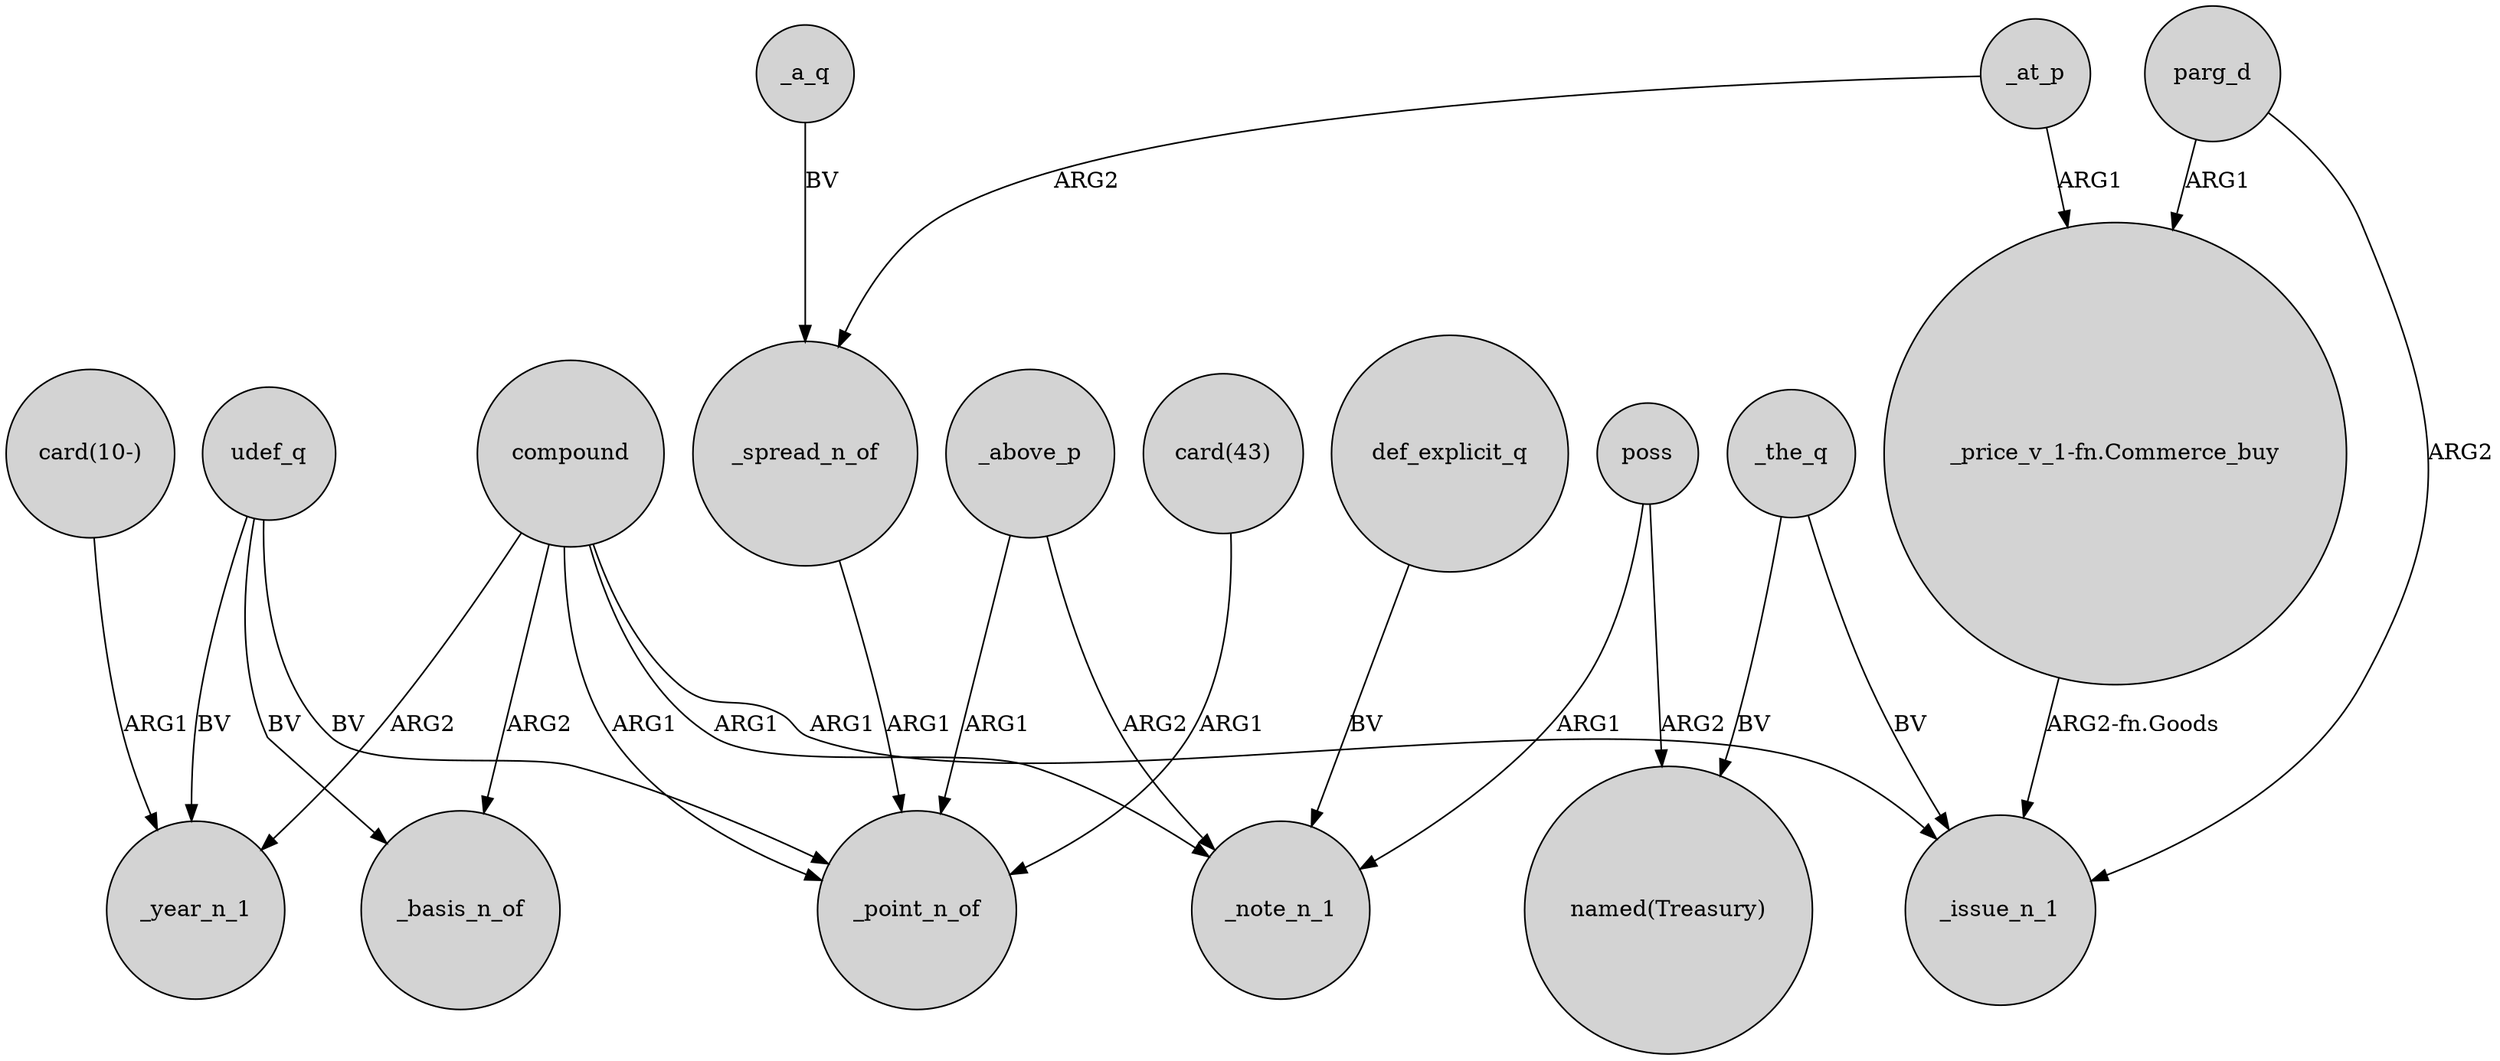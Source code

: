 digraph {
	node [shape=circle style=filled]
	udef_q -> _basis_n_of [label=BV]
	"_price_v_1-fn.Commerce_buy" -> _issue_n_1 [label="ARG2-fn.Goods"]
	poss -> "named(Treasury)" [label=ARG2]
	_above_p -> _point_n_of [label=ARG1]
	_at_p -> "_price_v_1-fn.Commerce_buy" [label=ARG1]
	parg_d -> "_price_v_1-fn.Commerce_buy" [label=ARG1]
	def_explicit_q -> _note_n_1 [label=BV]
	compound -> _year_n_1 [label=ARG2]
	_at_p -> _spread_n_of [label=ARG2]
	"card(43)" -> _point_n_of [label=ARG1]
	compound -> _note_n_1 [label=ARG1]
	poss -> _note_n_1 [label=ARG1]
	_above_p -> _note_n_1 [label=ARG2]
	_the_q -> "named(Treasury)" [label=BV]
	_spread_n_of -> _point_n_of [label=ARG1]
	parg_d -> _issue_n_1 [label=ARG2]
	udef_q -> _year_n_1 [label=BV]
	_a_q -> _spread_n_of [label=BV]
	compound -> _point_n_of [label=ARG1]
	"card(10-)" -> _year_n_1 [label=ARG1]
	udef_q -> _point_n_of [label=BV]
	compound -> _basis_n_of [label=ARG2]
	compound -> _issue_n_1 [label=ARG1]
	_the_q -> _issue_n_1 [label=BV]
}

